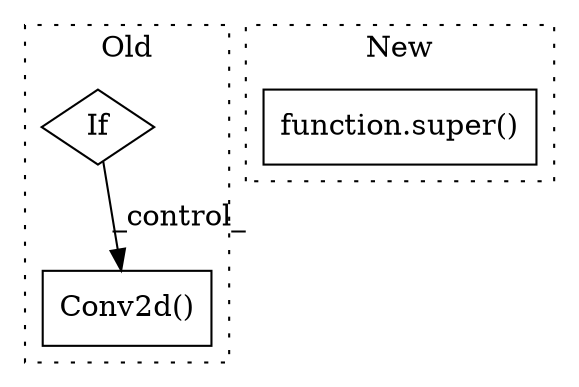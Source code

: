 digraph G {
subgraph cluster0 {
1 [label="Conv2d()" a="75" s="21618,21737" l="27,248" shape="box"];
3 [label="If" a="96" s="21438" l="3" shape="diamond"];
label = "Old";
style="dotted";
}
subgraph cluster1 {
2 [label="function.super()" a="75" s="13470" l="7" shape="box"];
label = "New";
style="dotted";
}
3 -> 1 [label="_control_"];
}